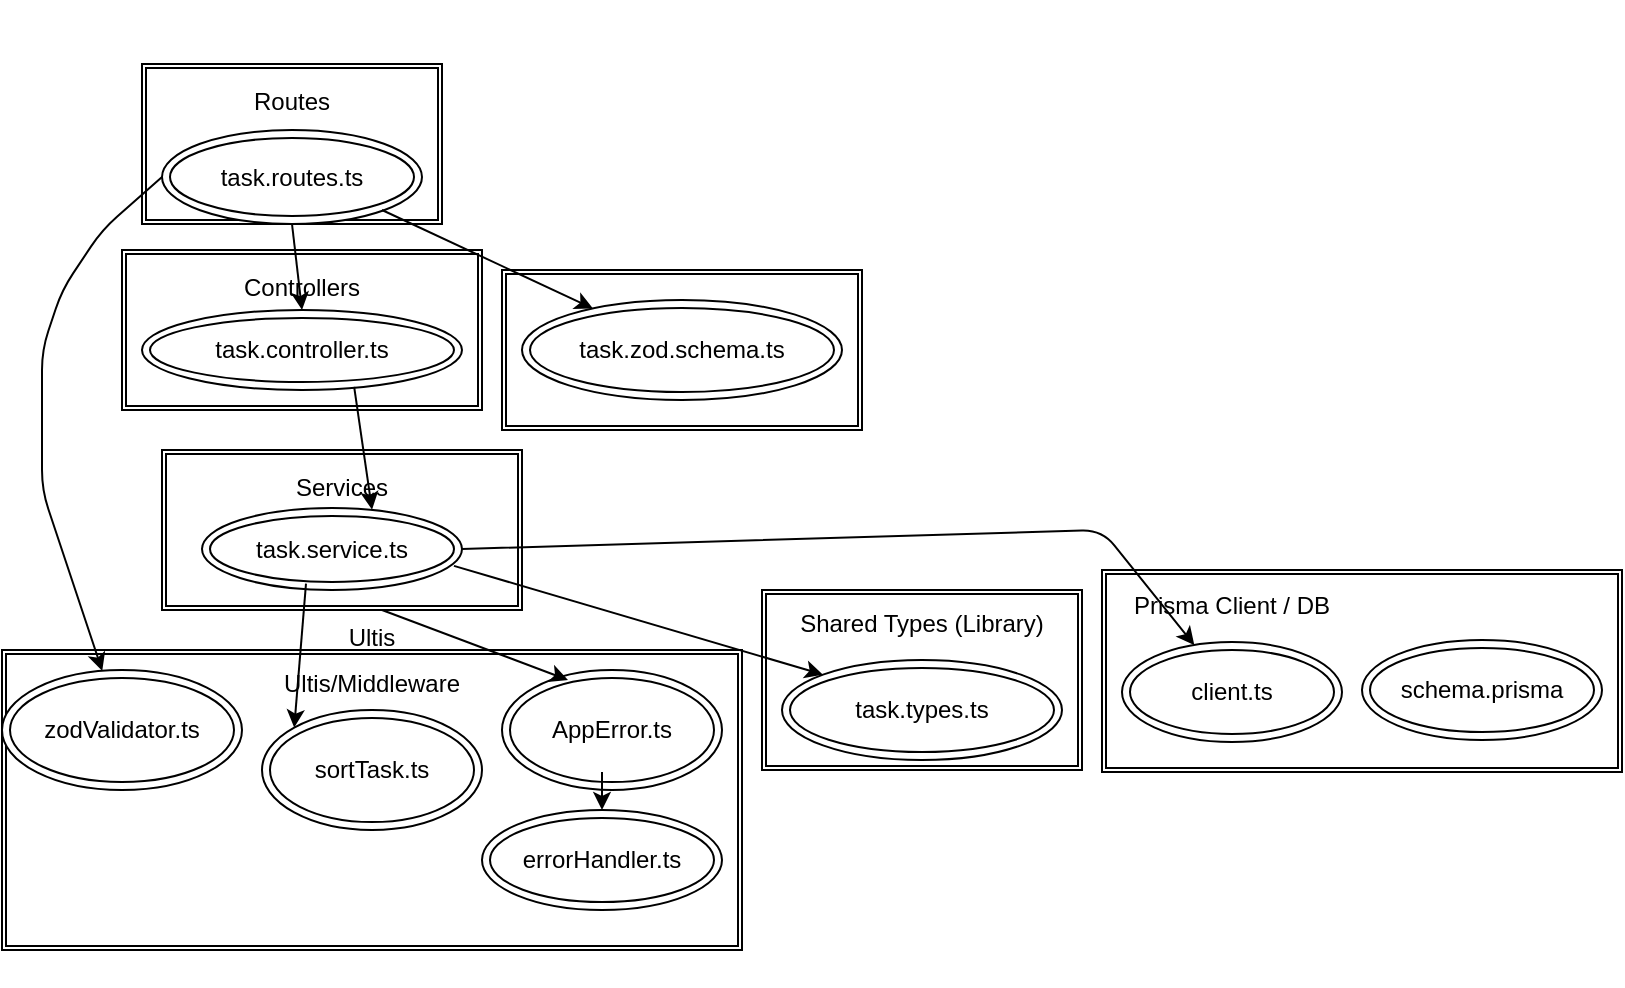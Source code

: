 <mxfile>
    <diagram id="wcB4s6vbK9vzWmlOph9z" name="Page-1">
        <mxGraphModel dx="1122" dy="456" grid="1" gridSize="10" guides="1" tooltips="1" connect="1" arrows="1" fold="1" page="1" pageScale="1" pageWidth="827" pageHeight="1169" background="#ffffff" math="0" shadow="0">
            <root>
                <mxCell id="0"/>
                <mxCell id="1" parent="0"/>
                <mxCell id="23" value="&lt;div&gt;&amp;nbsp;&lt;/div&gt;" style="ellipse;shape=doubleEllipse;whiteSpace=wrap;html=1;" vertex="1" parent="1">
                    <mxGeometry x="410" y="340" width="120" height="50" as="geometry"/>
                </mxCell>
                <mxCell id="15" value="&lt;div&gt;&lt;br&gt;&lt;/div&gt;&lt;div&gt;&lt;br&gt;&lt;/div&gt;&lt;div&gt;&lt;br&gt;&lt;/div&gt;&lt;div&gt;&lt;br&gt;&lt;/div&gt;&lt;div&gt;&lt;br&gt;&lt;/div&gt;&lt;div&gt;Ultis&lt;/div&gt;&lt;div&gt;&lt;br&gt;&lt;/div&gt;&lt;div&gt;&lt;br&gt;&lt;/div&gt;&lt;div&gt;&lt;br&gt;&lt;/div&gt;&lt;div&gt;&lt;br&gt;&lt;/div&gt;&lt;div&gt;&lt;br&gt;&lt;/div&gt;&lt;div&gt;&lt;br&gt;&lt;/div&gt;&lt;div&gt;&lt;br&gt;&lt;/div&gt;&lt;div&gt;&lt;br&gt;&lt;/div&gt;&lt;div&gt;&lt;br&gt;&lt;/div&gt;&lt;div&gt;&lt;br&gt;&lt;/div&gt;" style="ellipse;shape=doubleEllipse;whiteSpace=wrap;html=1;" vertex="1" parent="1">
                    <mxGeometry x="140" y="330" width="110" height="60" as="geometry"/>
                </mxCell>
                <mxCell id="3" value="&lt;div&gt;&lt;br&gt;&lt;/div&gt;&lt;div&gt;&lt;br&gt;&lt;/div&gt;&lt;div&gt;&lt;br&gt;&lt;/div&gt;&lt;div&gt;Routes&lt;/div&gt;&lt;div&gt;&lt;br&gt;&lt;/div&gt;&lt;div&gt;&lt;br&gt;&lt;/div&gt;&lt;div&gt;&lt;br&gt;&lt;/div&gt;&lt;div&gt;&lt;br&gt;&lt;/div&gt;&lt;div&gt;&lt;br&gt;&lt;/div&gt;&lt;div&gt;&lt;br&gt;&lt;/div&gt;" style="shape=ext;double=1;rounded=0;whiteSpace=wrap;html=1;" vertex="1" parent="1">
                    <mxGeometry x="80" y="37" width="150" height="80" as="geometry"/>
                </mxCell>
                <mxCell id="4" value="task.routes.ts" style="ellipse;shape=doubleEllipse;whiteSpace=wrap;html=1;" vertex="1" parent="1">
                    <mxGeometry x="90" y="70" width="130" height="47" as="geometry"/>
                </mxCell>
                <mxCell id="5" value="&lt;div&gt;Controllers&lt;/div&gt;&lt;div&gt;&lt;br&gt;&lt;/div&gt;&lt;div&gt;&lt;br&gt;&lt;/div&gt;&lt;div&gt;&lt;br&gt;&lt;/div&gt;" style="shape=ext;double=1;rounded=0;whiteSpace=wrap;html=1;" vertex="1" parent="1">
                    <mxGeometry x="70" y="130" width="180" height="80" as="geometry"/>
                </mxCell>
                <mxCell id="6" value="&lt;div&gt;&lt;br&gt;&lt;/div&gt;&lt;div&gt;&lt;br&gt;&lt;/div&gt;" style="shape=ext;double=1;rounded=0;whiteSpace=wrap;html=1;" vertex="1" parent="1">
                    <mxGeometry x="260" y="140" width="180" height="80" as="geometry"/>
                </mxCell>
                <mxCell id="16" style="edgeStyle=none;html=1;exitX=1;exitY=0.75;exitDx=0;exitDy=0;entryX=1;entryY=0.75;entryDx=0;entryDy=0;" edge="1" parent="1" source="8" target="8">
                    <mxGeometry relative="1" as="geometry">
                        <mxPoint x="340" y="408" as="targetPoint"/>
                    </mxGeometry>
                </mxCell>
                <mxCell id="8" value="" style="shape=ext;double=1;rounded=0;whiteSpace=wrap;html=1;" vertex="1" parent="1">
                    <mxGeometry x="10" y="330" width="370" height="150" as="geometry"/>
                </mxCell>
                <mxCell id="9" value="" style="shape=ext;double=1;rounded=0;whiteSpace=wrap;html=1;" vertex="1" parent="1">
                    <mxGeometry x="390" y="300" width="160" height="90" as="geometry"/>
                </mxCell>
                <mxCell id="10" value="&lt;div&gt;&lt;br&gt;&lt;/div&gt;&lt;div&gt;&lt;br&gt;&lt;/div&gt;&lt;div&gt;&lt;br&gt;&lt;/div&gt;&lt;div&gt;&lt;br&gt;&lt;/div&gt;&lt;div&gt;&lt;br&gt;&lt;/div&gt;" style="shape=ext;double=1;rounded=0;whiteSpace=wrap;html=1;" vertex="1" parent="1">
                    <mxGeometry x="560" y="290" width="260" height="101" as="geometry"/>
                </mxCell>
                <mxCell id="11" value="&lt;div&gt;&lt;br&gt;&lt;/div&gt;&lt;div&gt;task.controller.ts&lt;/div&gt;&lt;div&gt;&lt;br&gt;&lt;/div&gt;" style="ellipse;shape=doubleEllipse;whiteSpace=wrap;html=1;" vertex="1" parent="1">
                    <mxGeometry x="80" y="160" width="160" height="40" as="geometry"/>
                </mxCell>
                <mxCell id="12" value="&lt;div&gt;&lt;br&gt;&lt;/div&gt;task.zod.schema.ts&lt;div&gt;&lt;br&gt;&lt;/div&gt;" style="ellipse;shape=doubleEllipse;whiteSpace=wrap;html=1;" vertex="1" parent="1">
                    <mxGeometry x="270" y="155" width="160" height="50" as="geometry"/>
                </mxCell>
                <mxCell id="14" value="zodValidator.ts" style="ellipse;shape=doubleEllipse;whiteSpace=wrap;html=1;" vertex="1" parent="1">
                    <mxGeometry x="10" y="340" width="120" height="60" as="geometry"/>
                </mxCell>
                <mxCell id="20" value="AppError.ts" style="ellipse;shape=doubleEllipse;whiteSpace=wrap;html=1;" vertex="1" parent="1">
                    <mxGeometry x="260" y="340" width="110" height="60" as="geometry"/>
                </mxCell>
                <mxCell id="22" value="errorHandler.ts" style="ellipse;shape=doubleEllipse;whiteSpace=wrap;html=1;" vertex="1" parent="1">
                    <mxGeometry x="250" y="410" width="120" height="50" as="geometry"/>
                </mxCell>
                <mxCell id="25" value="schema.prisma" style="ellipse;shape=doubleEllipse;whiteSpace=wrap;html=1;" vertex="1" parent="1">
                    <mxGeometry x="690" y="325" width="120" height="50" as="geometry"/>
                </mxCell>
                <mxCell id="35" value="&lt;div&gt;&lt;br&gt;&lt;/div&gt;&lt;div&gt;&lt;br&gt;&lt;/div&gt;&lt;div&gt;&lt;br&gt;&lt;/div&gt;&lt;div&gt;&lt;br&gt;&lt;/div&gt;&lt;div&gt;Ultis/Middleware&lt;/div&gt;&lt;div&gt;&lt;br&gt;&lt;/div&gt;&lt;div&gt;&lt;br&gt;&lt;/div&gt;&lt;div&gt;sortTask.ts&lt;/div&gt;&lt;div&gt;&lt;br&gt;&lt;/div&gt;&lt;div&gt;&lt;br&gt;&lt;/div&gt;&lt;div&gt;&lt;br&gt;&lt;/div&gt;&lt;div&gt;&lt;br&gt;&lt;/div&gt;&lt;div&gt;&lt;br&gt;&lt;/div&gt;&lt;div&gt;&lt;br&gt;&lt;/div&gt;&lt;div&gt;&lt;br&gt;&lt;/div&gt;" style="ellipse;shape=doubleEllipse;whiteSpace=wrap;html=1;" vertex="1" parent="1">
                    <mxGeometry x="140" y="360" width="110" height="60" as="geometry"/>
                </mxCell>
                <mxCell id="37" value="&lt;div&gt;Shared Types (Library)&lt;/div&gt;&lt;div&gt;&lt;br&gt;&lt;/div&gt;&lt;div&gt;&lt;br&gt;&lt;/div&gt;&lt;div&gt;task.types.ts&lt;/div&gt;&lt;div&gt;&lt;br&gt;&lt;/div&gt;&lt;div&gt;&lt;br&gt;&lt;/div&gt;&lt;div&gt;&lt;br&gt;&lt;/div&gt;" style="ellipse;shape=doubleEllipse;whiteSpace=wrap;html=1;" vertex="1" parent="1">
                    <mxGeometry x="400" y="335" width="140" height="50" as="geometry"/>
                </mxCell>
                <mxCell id="38" value="&lt;div&gt;Prisma Client / DB&lt;/div&gt;&lt;div&gt;&lt;br&gt;&lt;/div&gt;&lt;div&gt;&lt;br&gt;&lt;/div&gt;&lt;div&gt;client.ts&lt;/div&gt;&lt;div&gt;&lt;br&gt;&lt;/div&gt;&lt;div&gt;&lt;br&gt;&lt;/div&gt;&lt;div&gt;&lt;br&gt;&lt;/div&gt;" style="ellipse;shape=doubleEllipse;whiteSpace=wrap;html=1;" vertex="1" parent="1">
                    <mxGeometry x="570" y="326" width="110" height="50" as="geometry"/>
                </mxCell>
                <mxCell id="46" value="" style="endArrow=classic;html=1;exitX=0;exitY=0.5;exitDx=0;exitDy=0;" edge="1" parent="1" source="4" target="14">
                    <mxGeometry width="50" height="50" relative="1" as="geometry">
                        <mxPoint x="20" y="240" as="sourcePoint"/>
                        <mxPoint x="70" y="190" as="targetPoint"/>
                        <Array as="points">
                            <mxPoint x="60" y="120"/>
                            <mxPoint x="40" y="150"/>
                            <mxPoint x="30" y="180"/>
                            <mxPoint x="30" y="210"/>
                            <mxPoint x="30" y="250"/>
                        </Array>
                    </mxGeometry>
                </mxCell>
                <mxCell id="49" value="" style="endArrow=classic;html=1;entryX=0.5;entryY=0;entryDx=0;entryDy=0;exitX=0.5;exitY=1;exitDx=0;exitDy=0;" edge="1" parent="1" source="4" target="11">
                    <mxGeometry width="50" height="50" relative="1" as="geometry">
                        <mxPoint x="120" y="150" as="sourcePoint"/>
                        <mxPoint x="170" y="100" as="targetPoint"/>
                    </mxGeometry>
                </mxCell>
                <mxCell id="52" value="" style="endArrow=classic;html=1;" edge="1" parent="1" target="12">
                    <mxGeometry width="50" height="50" relative="1" as="geometry">
                        <mxPoint x="200" y="110" as="sourcePoint"/>
                        <mxPoint x="250" y="60" as="targetPoint"/>
                    </mxGeometry>
                </mxCell>
                <mxCell id="58" value="" style="endArrow=classic;html=1;entryX=0.5;entryY=0;entryDx=0;entryDy=0;" edge="1" parent="1" target="22">
                    <mxGeometry width="50" height="50" relative="1" as="geometry">
                        <mxPoint x="310" y="391" as="sourcePoint"/>
                        <mxPoint x="360" y="341" as="targetPoint"/>
                    </mxGeometry>
                </mxCell>
                <mxCell id="64" value="&lt;div&gt;&lt;br&gt;&lt;/div&gt;&lt;div&gt;&lt;br&gt;&lt;/div&gt;&lt;div&gt;Services&lt;/div&gt;&lt;div&gt;&lt;br&gt;&lt;/div&gt;&lt;div&gt;&lt;br&gt;&lt;/div&gt;&lt;div&gt;&lt;br&gt;&lt;/div&gt;&lt;div&gt;&lt;br&gt;&lt;/div&gt;&lt;div&gt;&lt;br&gt;&lt;/div&gt;" style="shape=ext;double=1;rounded=0;whiteSpace=wrap;html=1;" vertex="1" parent="1">
                    <mxGeometry x="90" y="230" width="180" height="80" as="geometry"/>
                </mxCell>
                <mxCell id="65" value="task.service.ts" style="ellipse;shape=doubleEllipse;whiteSpace=wrap;html=1;" vertex="1" parent="1">
                    <mxGeometry x="110" y="259" width="130" height="41" as="geometry"/>
                </mxCell>
                <mxCell id="66" value="" style="endArrow=classic;html=1;entryX=0.654;entryY=0.02;entryDx=0;entryDy=0;entryPerimeter=0;exitX=0.663;exitY=0.96;exitDx=0;exitDy=0;exitPerimeter=0;" edge="1" parent="1" source="11" target="65">
                    <mxGeometry width="50" height="50" relative="1" as="geometry">
                        <mxPoint x="195" y="220" as="sourcePoint"/>
                        <mxPoint x="240" y="170" as="targetPoint"/>
                    </mxGeometry>
                </mxCell>
                <mxCell id="67" value="" style="endArrow=classic;html=1;entryX=0;entryY=0;entryDx=0;entryDy=0;exitX=0.4;exitY=0.922;exitDx=0;exitDy=0;exitPerimeter=0;" edge="1" parent="1" source="65" target="35">
                    <mxGeometry width="50" height="50" relative="1" as="geometry">
                        <mxPoint x="150" y="310" as="sourcePoint"/>
                        <mxPoint x="200" y="260" as="targetPoint"/>
                    </mxGeometry>
                </mxCell>
                <mxCell id="68" value="" style="endArrow=classic;html=1;entryX=0.3;entryY=0.083;entryDx=0;entryDy=0;entryPerimeter=0;" edge="1" parent="1" target="20">
                    <mxGeometry width="50" height="50" relative="1" as="geometry">
                        <mxPoint x="200" y="310" as="sourcePoint"/>
                        <mxPoint x="250" y="260" as="targetPoint"/>
                    </mxGeometry>
                </mxCell>
                <mxCell id="69" value="" style="endArrow=classic;html=1;exitX=1;exitY=0.5;exitDx=0;exitDy=0;" edge="1" parent="1" source="65" target="38">
                    <mxGeometry width="50" height="50" relative="1" as="geometry">
                        <mxPoint x="410" y="270" as="sourcePoint"/>
                        <mxPoint x="460" y="220" as="targetPoint"/>
                        <Array as="points">
                            <mxPoint x="560" y="270"/>
                        </Array>
                    </mxGeometry>
                </mxCell>
                <mxCell id="70" value="" style="endArrow=classic;html=1;entryX=0;entryY=0;entryDx=0;entryDy=0;exitX=0.969;exitY=0.706;exitDx=0;exitDy=0;exitPerimeter=0;" edge="1" parent="1" source="65" target="37">
                    <mxGeometry width="50" height="50" relative="1" as="geometry">
                        <mxPoint x="410" y="270" as="sourcePoint"/>
                        <mxPoint x="460" y="220" as="targetPoint"/>
                    </mxGeometry>
                </mxCell>
            </root>
        </mxGraphModel>
    </diagram>
</mxfile>